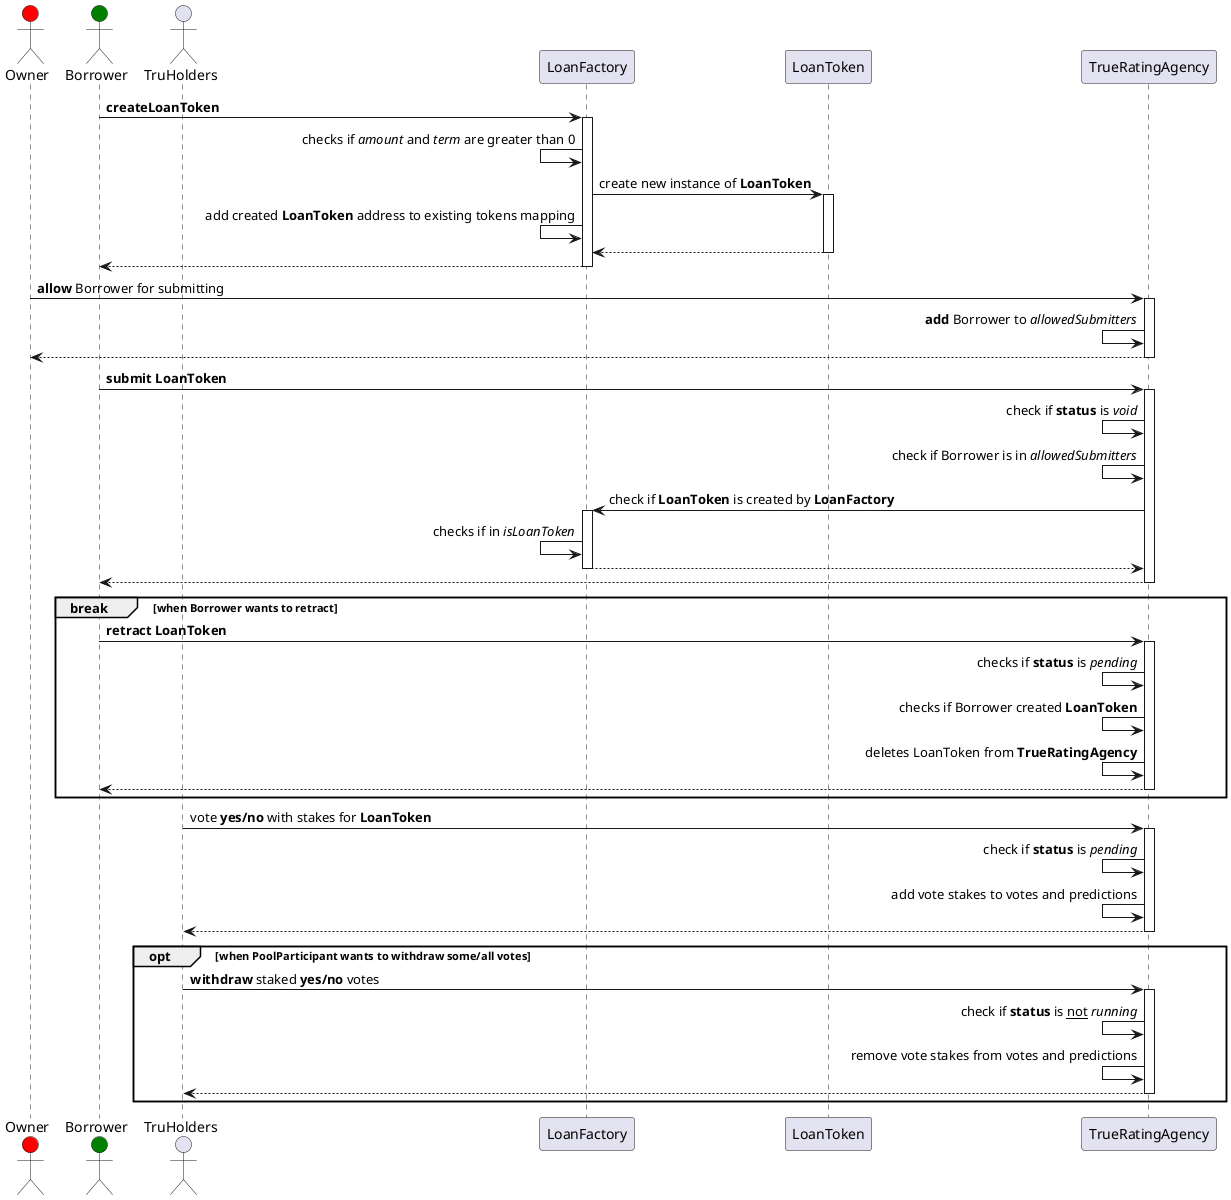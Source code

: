 @startuml joiningPool
actor Owner #Red
actor Borrower #Green
actor TruHolders

Borrower -> LoanFactory : **createLoanToken**
activate LoanFactory
LoanFactory <- LoanFactory : checks if //amount// and //term// are greater than 0

LoanFactory -> LoanToken : create new instance of **LoanToken**
activate LoanToken
LoanFactory <- LoanFactory : add created **LoanToken** address to existing tokens mapping
LoanFactory <-- LoanToken
deactivate LoanToken

Borrower <-- LoanFactory
deactivate LoanFactory

Owner -> TrueRatingAgency : **allow** Borrower for submitting
activate TrueRatingAgency
TrueRatingAgency <- TrueRatingAgency : **add** Borrower to //allowedSubmitters//
Owner <-- TrueRatingAgency
deactivate TrueRatingAgency

Borrower -> TrueRatingAgency : **submit** **LoanToken**
activate TrueRatingAgency
TrueRatingAgency <- TrueRatingAgency : check if **status** is //void//
TrueRatingAgency <- TrueRatingAgency : check if Borrower is in //allowedSubmitters//

TrueRatingAgency -> LoanFactory : check if **LoanToken** is created by **LoanFactory**
activate LoanFactory
LoanFactory <- LoanFactory : checks if in //isLoanToken//
TrueRatingAgency <-- LoanFactory
deactivate LoanFactory

Borrower <-- TrueRatingAgency
deactivate TrueRatingAgency

break when Borrower wants to retract
    Borrower -> TrueRatingAgency : **retract** **LoanToken**
    activate TrueRatingAgency
    TrueRatingAgency <- TrueRatingAgency : checks if **status** is //pending//
    TrueRatingAgency <- TrueRatingAgency : checks if Borrower created **LoanToken**
    TrueRatingAgency <- TrueRatingAgency : deletes LoanToken from **TrueRatingAgency**
    Borrower <-- TrueRatingAgency
    deactivate TrueRatingAgency
    end

TruHolders -> TrueRatingAgency : vote **yes/no** with stakes for **LoanToken**
activate TrueRatingAgency
TrueRatingAgency <- TrueRatingAgency : check if **status** is //pending//
TrueRatingAgency <- TrueRatingAgency : add vote stakes to votes and predictions
TruHolders <-- TrueRatingAgency
deactivate TrueRatingAgency

opt when PoolParticipant wants to withdraw some/all votes
    TruHolders -> TrueRatingAgency : **withdraw** staked **yes/no** votes
    activate TrueRatingAgency
    TrueRatingAgency <- TrueRatingAgency : check if **status** is __not__ //running//
    TrueRatingAgency <- TrueRatingAgency : remove vote stakes from votes and predictions
    TruHolders <-- TrueRatingAgency
    deactivate TrueRatingAgency
    end



@enduml
